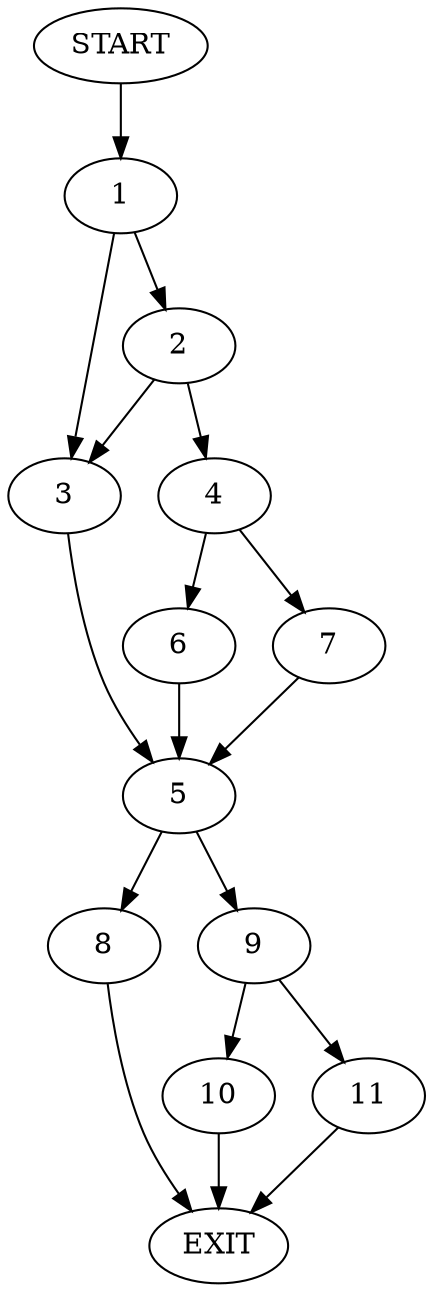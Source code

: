 digraph {
0 [label="START"]
12 [label="EXIT"]
0 -> 1
1 -> 2
1 -> 3
2 -> 4
2 -> 3
3 -> 5
4 -> 6
4 -> 7
5 -> 8
5 -> 9
6 -> 5
7 -> 5
9 -> 10
9 -> 11
8 -> 12
10 -> 12
11 -> 12
}
